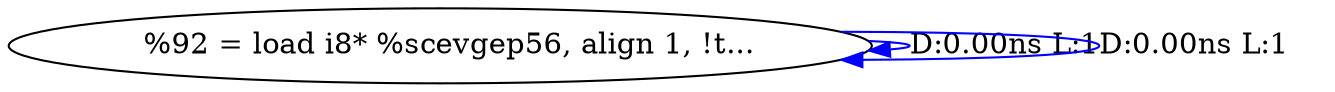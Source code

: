 digraph {
Node0x340e8a0[label="  %92 = load i8* %scevgep56, align 1, !t..."];
Node0x340e8a0 -> Node0x340e8a0[label="D:0.00ns L:1",color=blue];
Node0x340e8a0 -> Node0x340e8a0[label="D:0.00ns L:1",color=blue];
}
